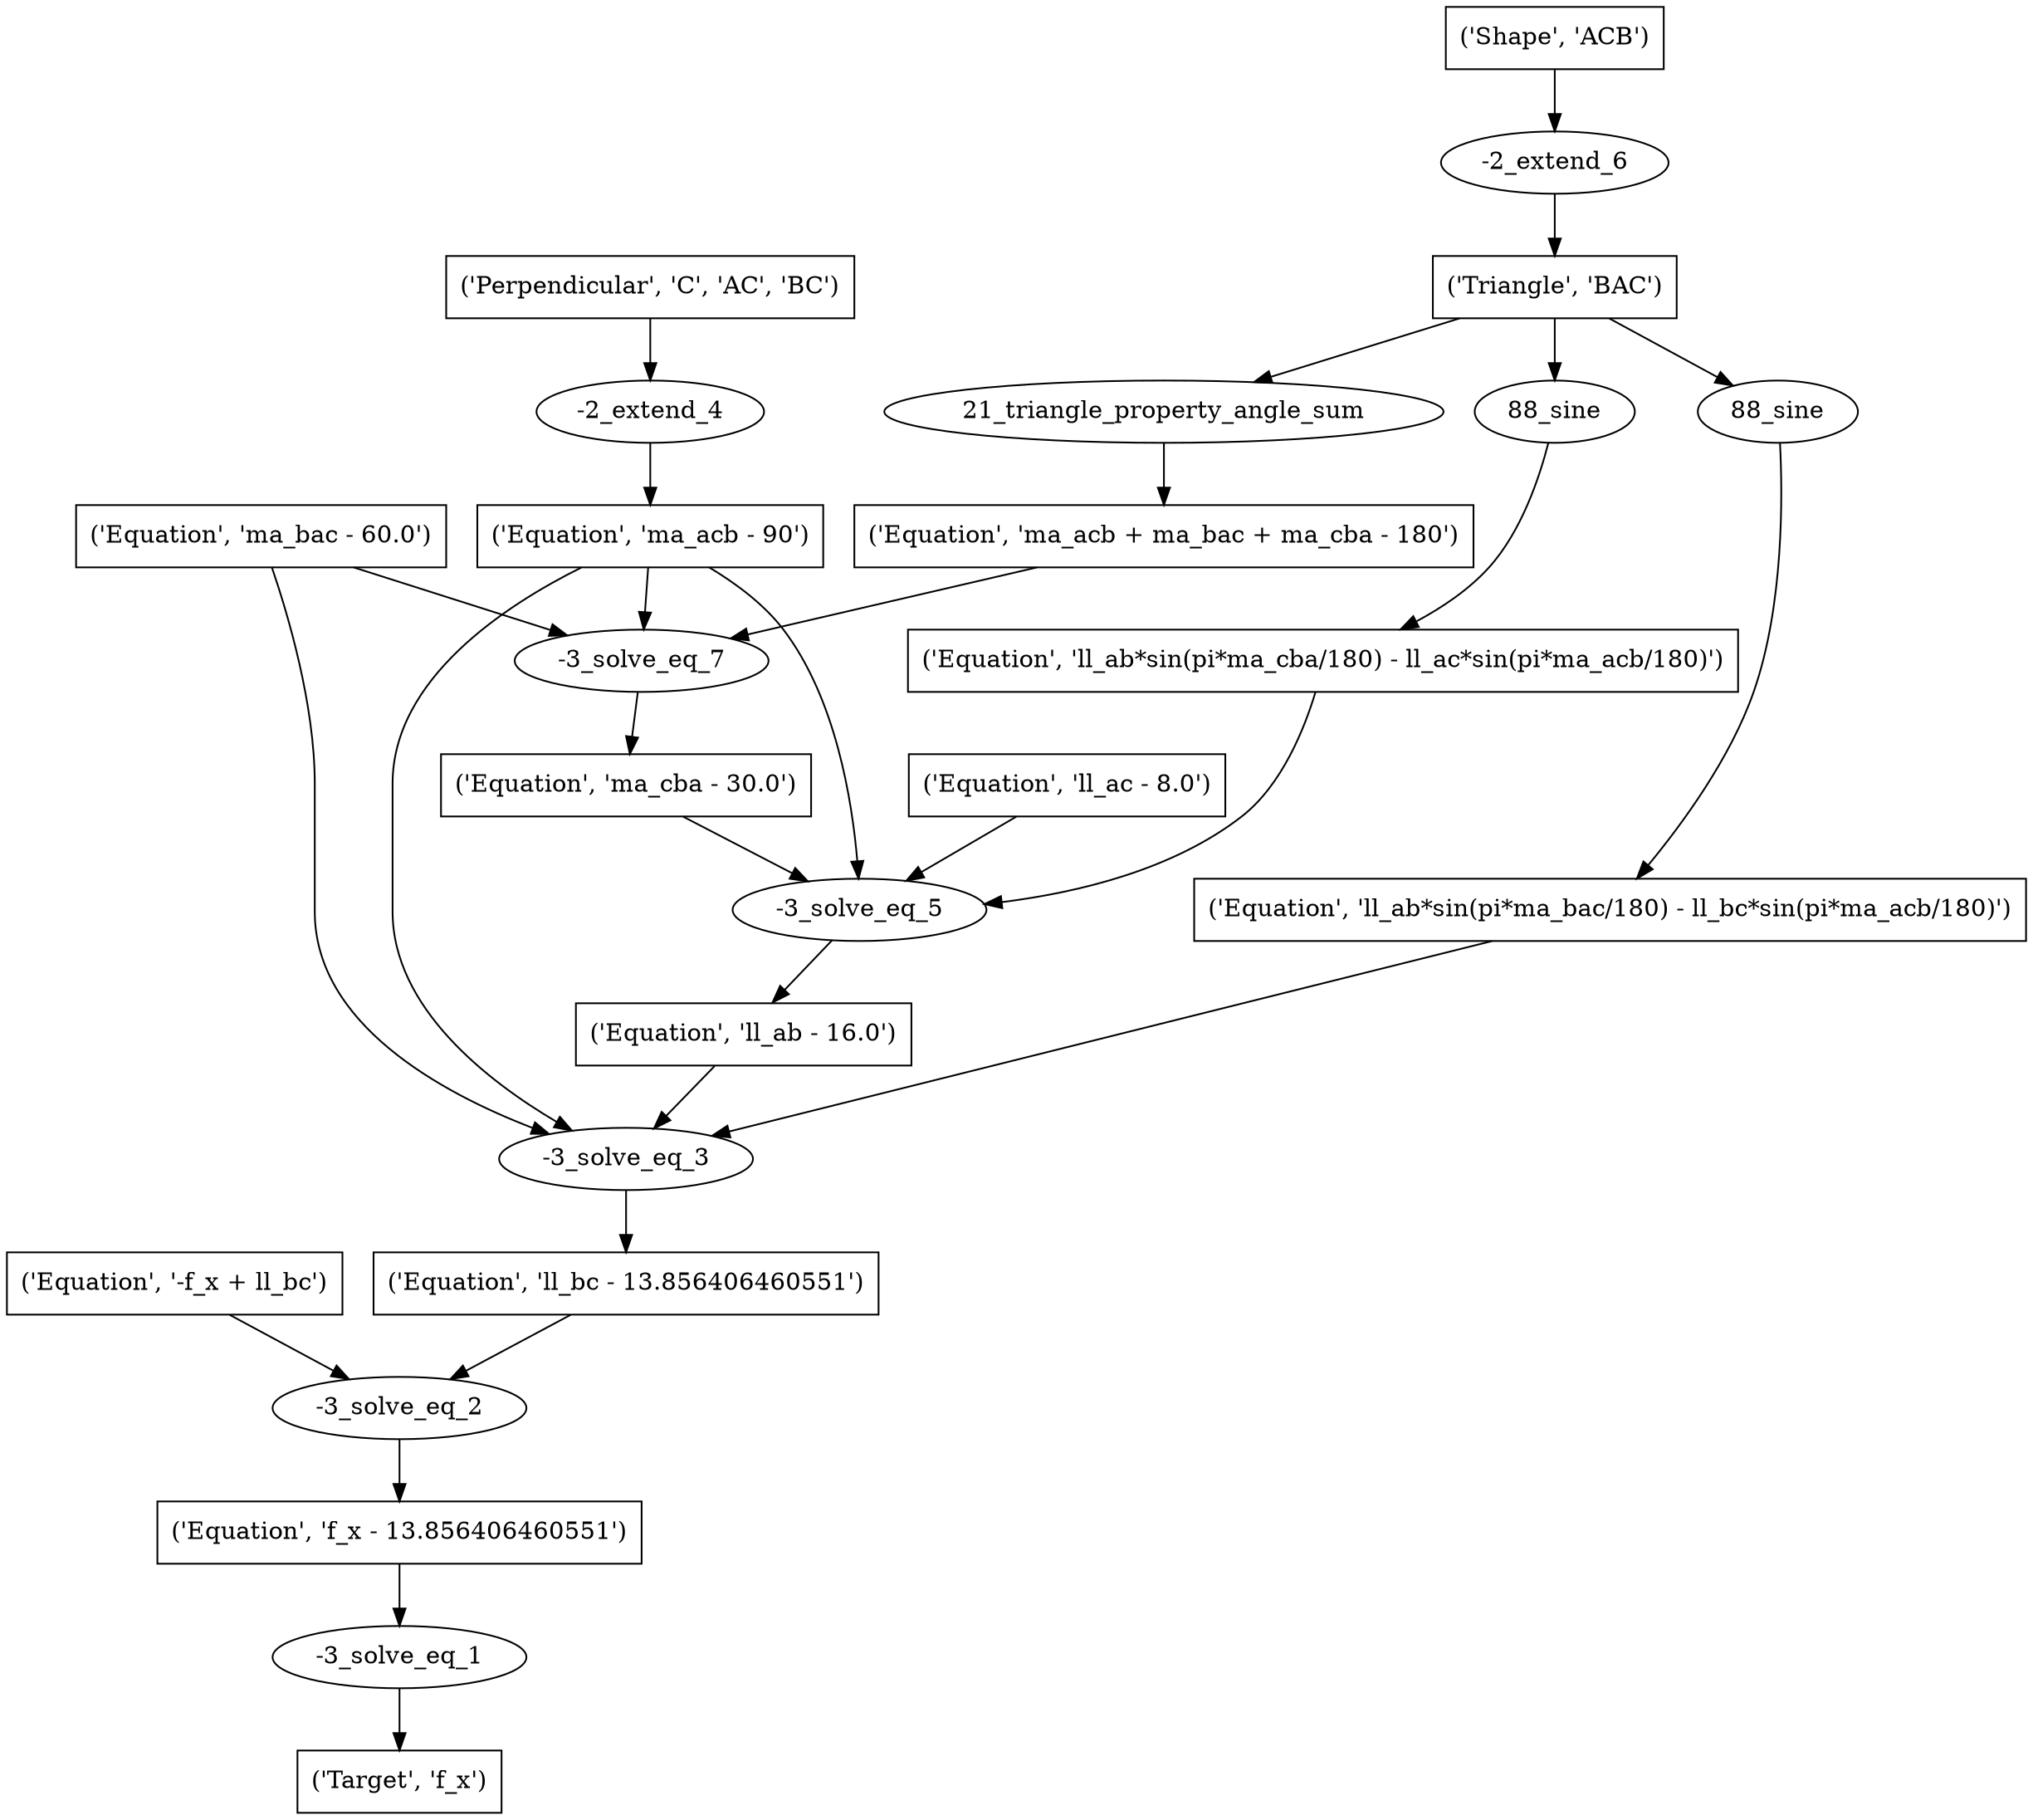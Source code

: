 digraph 12 {
	0 [label="('Target', 'f_x')" shape=box]
	1 [label="-3_solve_eq_1"]
	1 -> 0
	2 [label="('Equation', 'f_x - 13.856406460551')" shape=box]
	2 -> 1
	3 [label="-3_solve_eq_2"]
	3 -> 2
	4 [label="('Equation', '-f_x + ll_bc')" shape=box]
	4 -> 3
	5 [label="('Equation', 'll_bc - 13.856406460551')" shape=box]
	5 -> 3
	6 [label="-3_solve_eq_3"]
	6 -> 5
	7 [label="('Equation', 'ma_bac - 60.0')" shape=box]
	7 -> 6
	8 [label="('Equation', 'ma_acb - 90')" shape=box]
	8 -> 6
	9 [label="('Equation', 'll_ab*sin(pi*ma_bac/180) - ll_bc*sin(pi*ma_acb/180)')" shape=box]
	9 -> 6
	10 [label="('Equation', 'll_ab - 16.0')" shape=box]
	10 -> 6
	11 [label="-2_extend_4"]
	11 -> 8
	12 [label="('Perpendicular', 'C', 'AC', 'BC')" shape=box]
	12 -> 11
	13 [label="88_sine"]
	13 -> 9
	14 [label="('Triangle', 'BAC')" shape=box]
	14 -> 13
	15 [label="-3_solve_eq_5"]
	15 -> 10
	16 [label="('Equation', 'll_ac - 8.0')" shape=box]
	16 -> 15
	8 -> 15
	17 [label="('Equation', 'ma_cba - 30.0')" shape=box]
	17 -> 15
	18 [label="('Equation', 'll_ab*sin(pi*ma_cba/180) - ll_ac*sin(pi*ma_acb/180)')" shape=box]
	18 -> 15
	19 [label="-2_extend_6"]
	19 -> 14
	20 [label="('Shape', 'ACB')" shape=box]
	20 -> 19
	21 [label="-3_solve_eq_7"]
	21 -> 17
	7 -> 21
	8 -> 21
	22 [label="('Equation', 'ma_acb + ma_bac + ma_cba - 180')" shape=box]
	22 -> 21
	23 [label="88_sine"]
	23 -> 18
	14 -> 23
	24 [label="21_triangle_property_angle_sum"]
	24 -> 22
	14 -> 24
}
